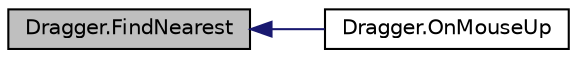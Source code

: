 digraph "Dragger.FindNearest"
{
  edge [fontname="Helvetica",fontsize="10",labelfontname="Helvetica",labelfontsize="10"];
  node [fontname="Helvetica",fontsize="10",shape=record];
  rankdir="LR";
  Node4 [label="Dragger.FindNearest",height=0.2,width=0.4,color="black", fillcolor="grey75", style="filled", fontcolor="black"];
  Node4 -> Node5 [dir="back",color="midnightblue",fontsize="10",style="solid",fontname="Helvetica"];
  Node5 [label="Dragger.OnMouseUp",height=0.2,width=0.4,color="black", fillcolor="white", style="filled",URL="$class_dragger.html#a6fefaac4e505d917405736eafa051463"];
}
